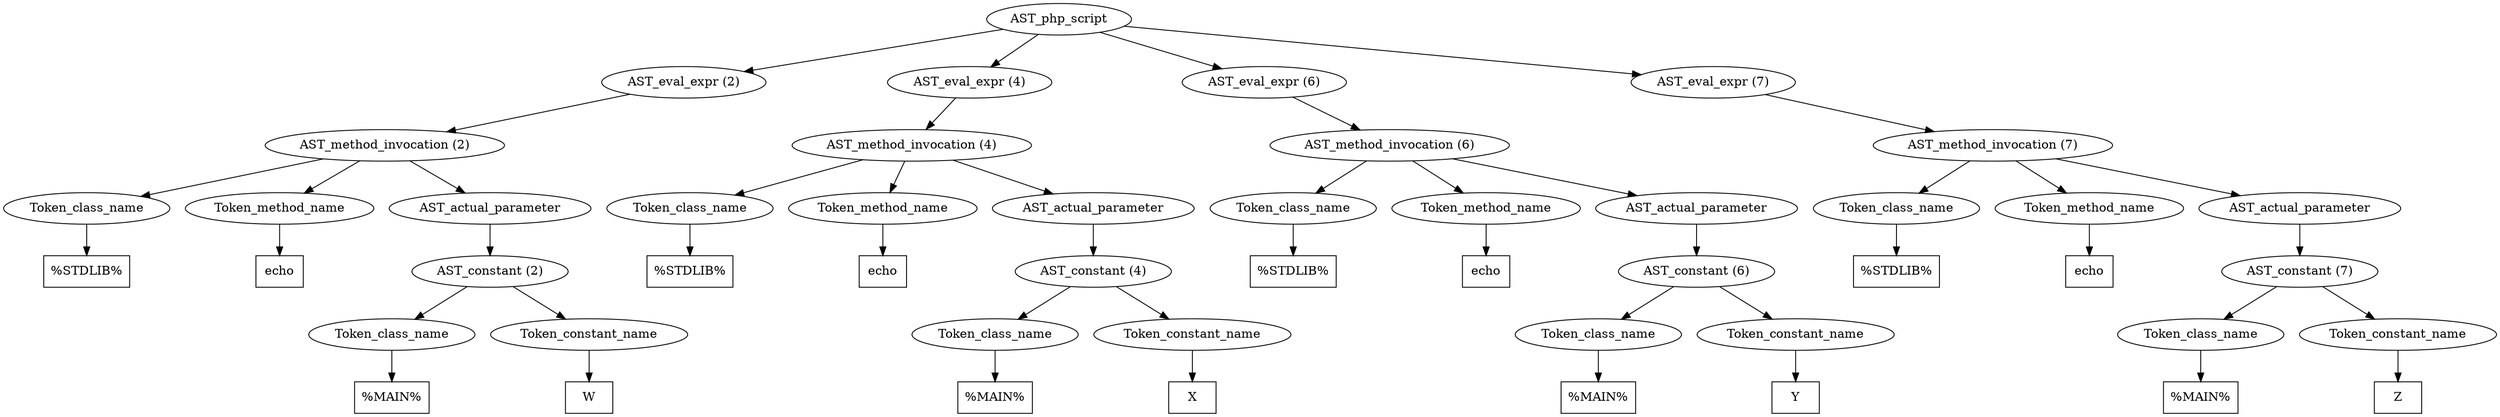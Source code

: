 /*
 * AST in dot format generated by phc -- the PHP compiler
 */

digraph AST {
node_0 [label="AST_php_script"];
node_1 [label="AST_eval_expr (2)"];
node_2 [label="AST_method_invocation (2)"];
node_3 [label="Token_class_name"];
node_4 [label="%STDLIB%", shape=box]
node_3 -> node_4;
node_5 [label="Token_method_name"];
node_6 [label="echo", shape=box]
node_5 -> node_6;
node_7 [label="AST_actual_parameter"];
node_8 [label="AST_constant (2)"];
node_9 [label="Token_class_name"];
node_10 [label="%MAIN%", shape=box]
node_9 -> node_10;
node_11 [label="Token_constant_name"];
node_12 [label="W", shape=box]
node_11 -> node_12;
node_8 -> node_11;
node_8 -> node_9;
node_7 -> node_8;
node_2 -> node_7;
node_2 -> node_5;
node_2 -> node_3;
node_1 -> node_2;
node_13 [label="AST_eval_expr (4)"];
node_14 [label="AST_method_invocation (4)"];
node_15 [label="Token_class_name"];
node_16 [label="%STDLIB%", shape=box]
node_15 -> node_16;
node_17 [label="Token_method_name"];
node_18 [label="echo", shape=box]
node_17 -> node_18;
node_19 [label="AST_actual_parameter"];
node_20 [label="AST_constant (4)"];
node_21 [label="Token_class_name"];
node_22 [label="%MAIN%", shape=box]
node_21 -> node_22;
node_23 [label="Token_constant_name"];
node_24 [label="X", shape=box]
node_23 -> node_24;
node_20 -> node_23;
node_20 -> node_21;
node_19 -> node_20;
node_14 -> node_19;
node_14 -> node_17;
node_14 -> node_15;
node_13 -> node_14;
node_25 [label="AST_eval_expr (6)"];
node_26 [label="AST_method_invocation (6)"];
node_27 [label="Token_class_name"];
node_28 [label="%STDLIB%", shape=box]
node_27 -> node_28;
node_29 [label="Token_method_name"];
node_30 [label="echo", shape=box]
node_29 -> node_30;
node_31 [label="AST_actual_parameter"];
node_32 [label="AST_constant (6)"];
node_33 [label="Token_class_name"];
node_34 [label="%MAIN%", shape=box]
node_33 -> node_34;
node_35 [label="Token_constant_name"];
node_36 [label="Y", shape=box]
node_35 -> node_36;
node_32 -> node_35;
node_32 -> node_33;
node_31 -> node_32;
node_26 -> node_31;
node_26 -> node_29;
node_26 -> node_27;
node_25 -> node_26;
node_37 [label="AST_eval_expr (7)"];
node_38 [label="AST_method_invocation (7)"];
node_39 [label="Token_class_name"];
node_40 [label="%STDLIB%", shape=box]
node_39 -> node_40;
node_41 [label="Token_method_name"];
node_42 [label="echo", shape=box]
node_41 -> node_42;
node_43 [label="AST_actual_parameter"];
node_44 [label="AST_constant (7)"];
node_45 [label="Token_class_name"];
node_46 [label="%MAIN%", shape=box]
node_45 -> node_46;
node_47 [label="Token_constant_name"];
node_48 [label="Z", shape=box]
node_47 -> node_48;
node_44 -> node_47;
node_44 -> node_45;
node_43 -> node_44;
node_38 -> node_43;
node_38 -> node_41;
node_38 -> node_39;
node_37 -> node_38;
node_0 -> node_37;
node_0 -> node_25;
node_0 -> node_13;
node_0 -> node_1;
}
